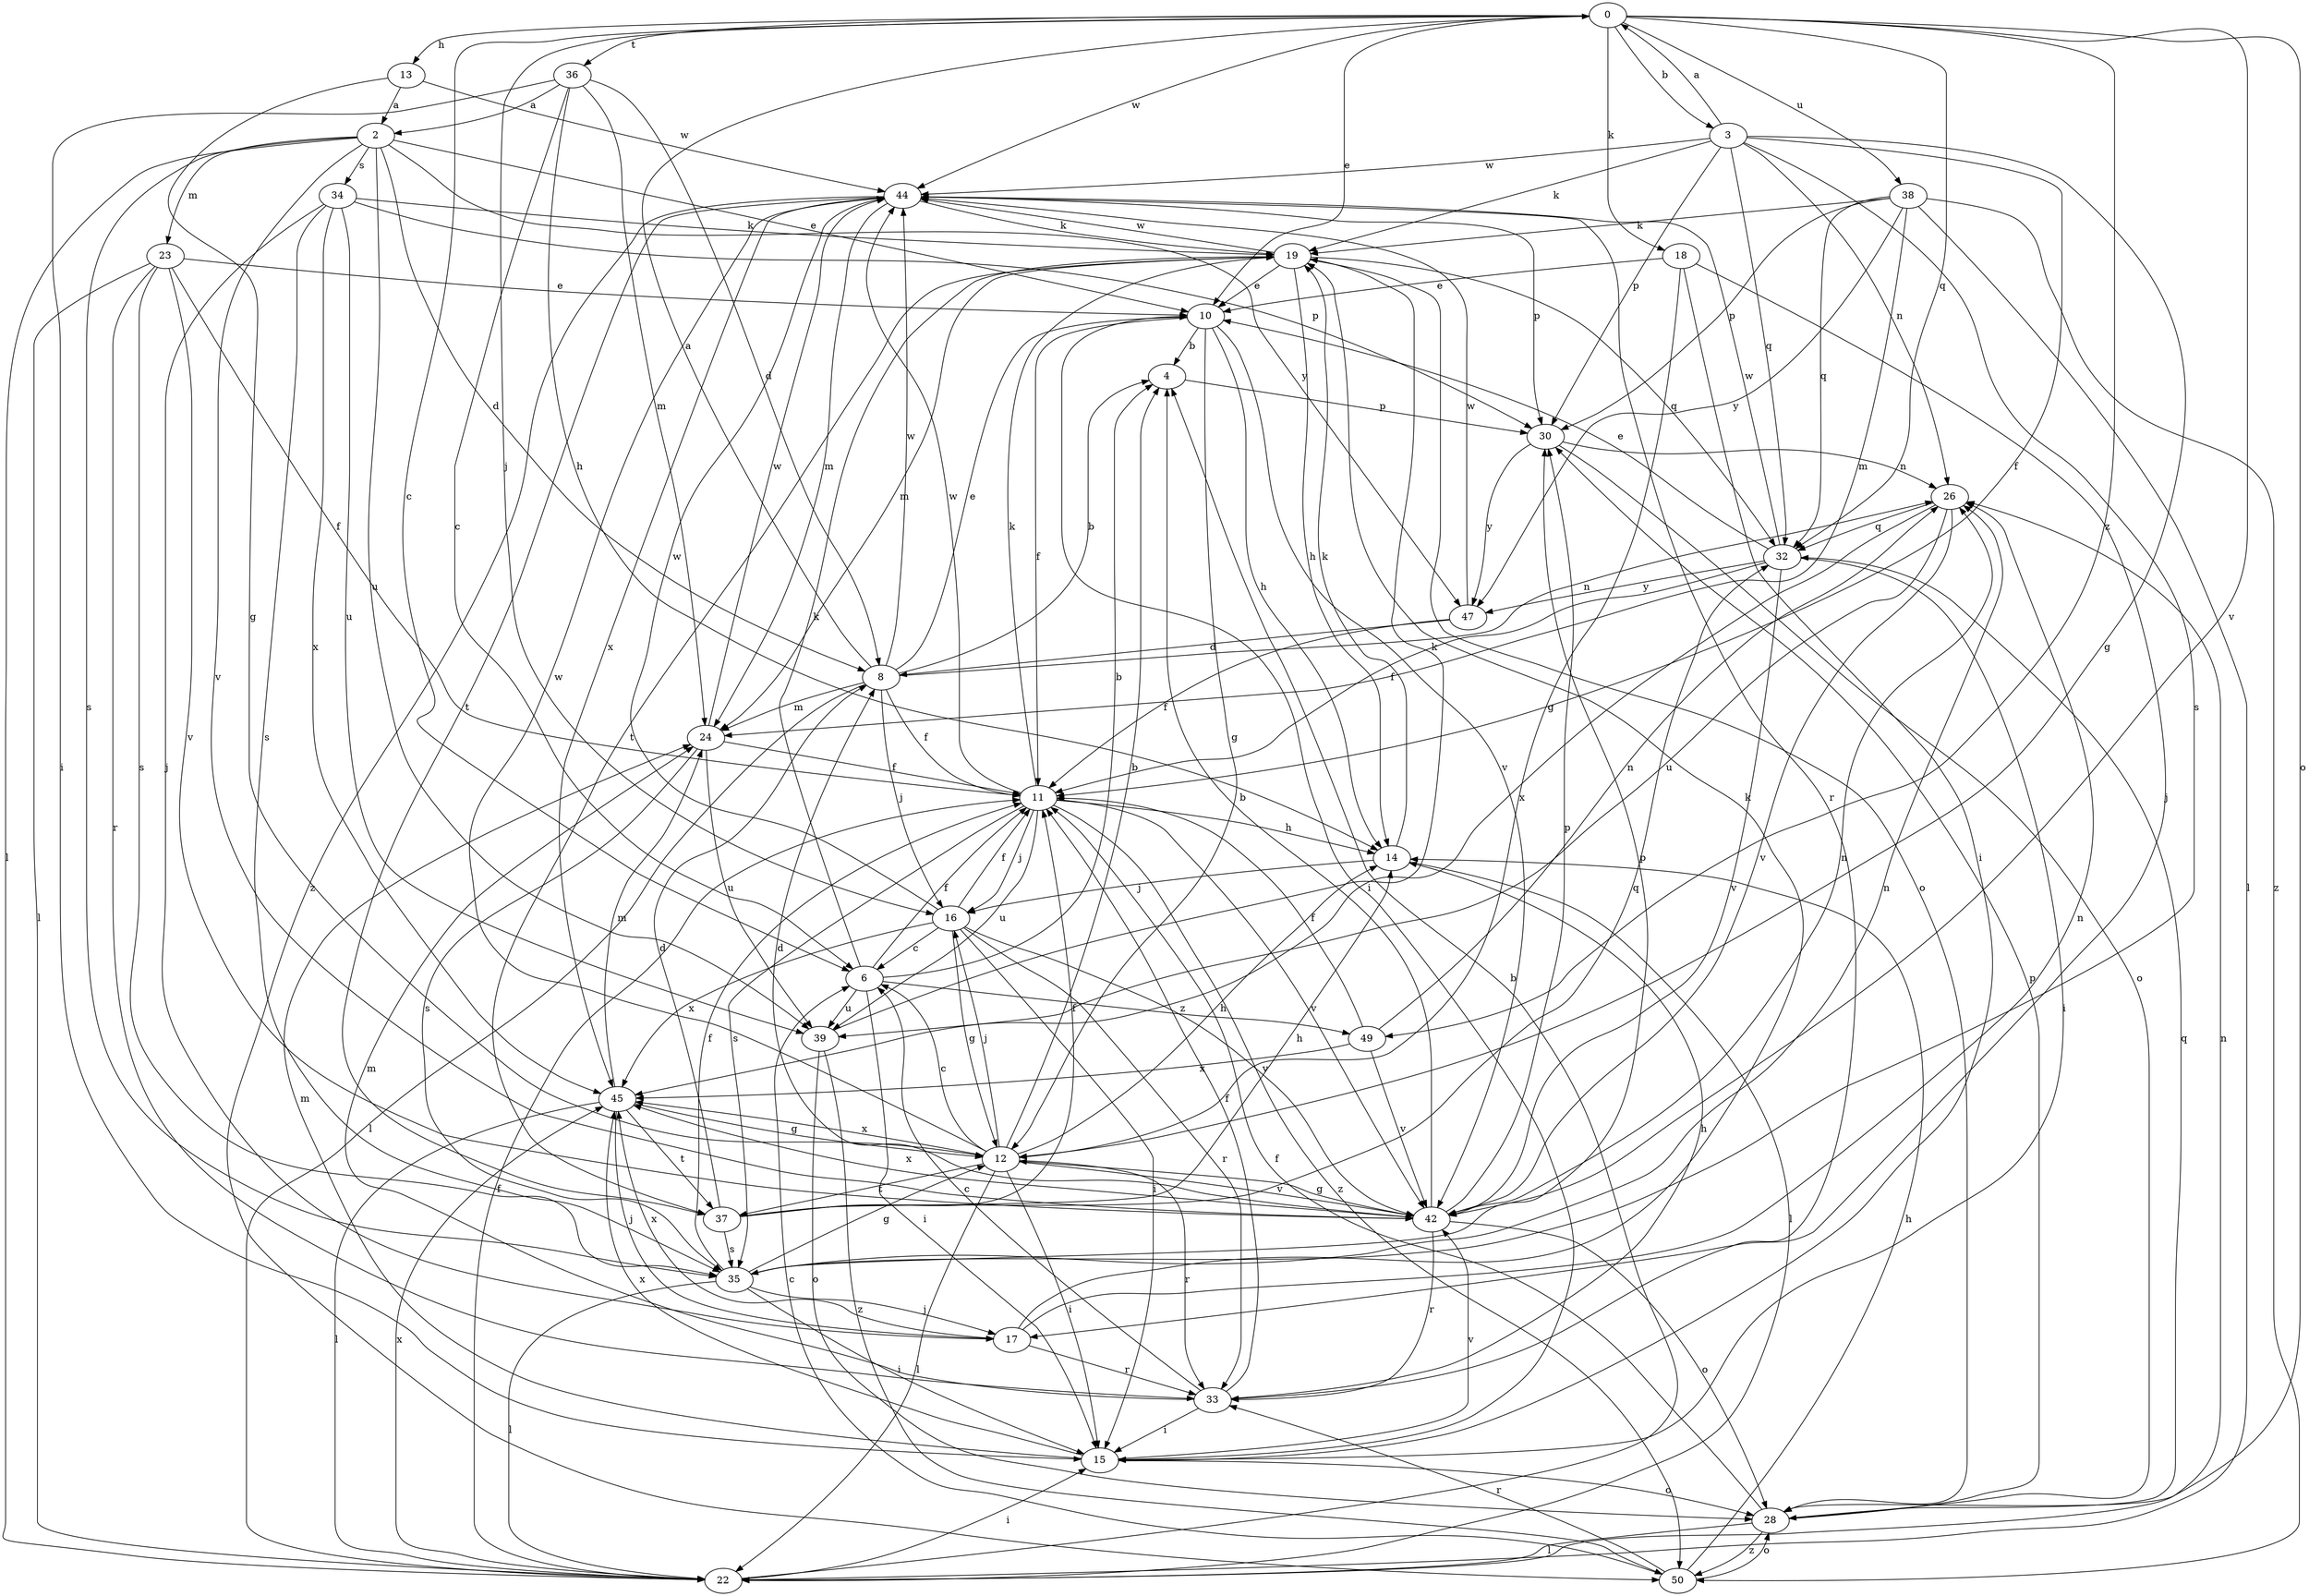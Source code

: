 strict digraph  {
0;
2;
3;
4;
6;
8;
10;
11;
12;
13;
14;
15;
16;
17;
18;
19;
22;
23;
24;
26;
28;
30;
32;
33;
34;
35;
36;
37;
38;
39;
42;
44;
45;
47;
49;
50;
0 -> 3  [label=b];
0 -> 6  [label=c];
0 -> 10  [label=e];
0 -> 13  [label=h];
0 -> 16  [label=j];
0 -> 18  [label=k];
0 -> 28  [label=o];
0 -> 32  [label=q];
0 -> 36  [label=t];
0 -> 38  [label=u];
0 -> 42  [label=v];
0 -> 44  [label=w];
0 -> 49  [label=z];
2 -> 8  [label=d];
2 -> 10  [label=e];
2 -> 22  [label=l];
2 -> 23  [label=m];
2 -> 34  [label=s];
2 -> 35  [label=s];
2 -> 39  [label=u];
2 -> 42  [label=v];
2 -> 47  [label=y];
3 -> 0  [label=a];
3 -> 11  [label=f];
3 -> 12  [label=g];
3 -> 19  [label=k];
3 -> 26  [label=n];
3 -> 30  [label=p];
3 -> 32  [label=q];
3 -> 35  [label=s];
3 -> 44  [label=w];
4 -> 30  [label=p];
6 -> 4  [label=b];
6 -> 11  [label=f];
6 -> 15  [label=i];
6 -> 19  [label=k];
6 -> 39  [label=u];
6 -> 49  [label=z];
8 -> 0  [label=a];
8 -> 4  [label=b];
8 -> 10  [label=e];
8 -> 11  [label=f];
8 -> 16  [label=j];
8 -> 22  [label=l];
8 -> 24  [label=m];
8 -> 26  [label=n];
8 -> 44  [label=w];
10 -> 4  [label=b];
10 -> 11  [label=f];
10 -> 12  [label=g];
10 -> 14  [label=h];
10 -> 15  [label=i];
10 -> 42  [label=v];
11 -> 14  [label=h];
11 -> 16  [label=j];
11 -> 19  [label=k];
11 -> 35  [label=s];
11 -> 39  [label=u];
11 -> 42  [label=v];
11 -> 44  [label=w];
11 -> 50  [label=z];
12 -> 4  [label=b];
12 -> 6  [label=c];
12 -> 14  [label=h];
12 -> 15  [label=i];
12 -> 16  [label=j];
12 -> 22  [label=l];
12 -> 33  [label=r];
12 -> 37  [label=t];
12 -> 42  [label=v];
12 -> 44  [label=w];
12 -> 45  [label=x];
13 -> 2  [label=a];
13 -> 12  [label=g];
13 -> 44  [label=w];
14 -> 16  [label=j];
14 -> 19  [label=k];
14 -> 22  [label=l];
15 -> 24  [label=m];
15 -> 28  [label=o];
15 -> 42  [label=v];
15 -> 45  [label=x];
16 -> 6  [label=c];
16 -> 11  [label=f];
16 -> 12  [label=g];
16 -> 15  [label=i];
16 -> 33  [label=r];
16 -> 42  [label=v];
16 -> 44  [label=w];
16 -> 45  [label=x];
17 -> 19  [label=k];
17 -> 26  [label=n];
17 -> 33  [label=r];
17 -> 45  [label=x];
18 -> 10  [label=e];
18 -> 12  [label=g];
18 -> 15  [label=i];
18 -> 17  [label=j];
19 -> 10  [label=e];
19 -> 14  [label=h];
19 -> 24  [label=m];
19 -> 28  [label=o];
19 -> 32  [label=q];
19 -> 37  [label=t];
19 -> 44  [label=w];
22 -> 4  [label=b];
22 -> 11  [label=f];
22 -> 15  [label=i];
22 -> 26  [label=n];
22 -> 45  [label=x];
23 -> 10  [label=e];
23 -> 11  [label=f];
23 -> 22  [label=l];
23 -> 33  [label=r];
23 -> 35  [label=s];
23 -> 42  [label=v];
24 -> 11  [label=f];
24 -> 35  [label=s];
24 -> 39  [label=u];
24 -> 44  [label=w];
26 -> 32  [label=q];
26 -> 39  [label=u];
26 -> 42  [label=v];
26 -> 45  [label=x];
28 -> 11  [label=f];
28 -> 22  [label=l];
28 -> 30  [label=p];
28 -> 32  [label=q];
28 -> 50  [label=z];
30 -> 26  [label=n];
30 -> 28  [label=o];
30 -> 47  [label=y];
32 -> 10  [label=e];
32 -> 11  [label=f];
32 -> 15  [label=i];
32 -> 42  [label=v];
32 -> 44  [label=w];
32 -> 47  [label=y];
33 -> 6  [label=c];
33 -> 11  [label=f];
33 -> 14  [label=h];
33 -> 15  [label=i];
33 -> 24  [label=m];
34 -> 17  [label=j];
34 -> 19  [label=k];
34 -> 30  [label=p];
34 -> 35  [label=s];
34 -> 39  [label=u];
34 -> 45  [label=x];
35 -> 11  [label=f];
35 -> 12  [label=g];
35 -> 15  [label=i];
35 -> 17  [label=j];
35 -> 22  [label=l];
35 -> 26  [label=n];
35 -> 30  [label=p];
36 -> 2  [label=a];
36 -> 6  [label=c];
36 -> 8  [label=d];
36 -> 14  [label=h];
36 -> 15  [label=i];
36 -> 24  [label=m];
37 -> 8  [label=d];
37 -> 11  [label=f];
37 -> 14  [label=h];
37 -> 32  [label=q];
37 -> 35  [label=s];
38 -> 19  [label=k];
38 -> 22  [label=l];
38 -> 24  [label=m];
38 -> 30  [label=p];
38 -> 32  [label=q];
38 -> 47  [label=y];
38 -> 50  [label=z];
39 -> 19  [label=k];
39 -> 28  [label=o];
39 -> 50  [label=z];
42 -> 4  [label=b];
42 -> 8  [label=d];
42 -> 12  [label=g];
42 -> 26  [label=n];
42 -> 28  [label=o];
42 -> 30  [label=p];
42 -> 33  [label=r];
42 -> 45  [label=x];
44 -> 19  [label=k];
44 -> 24  [label=m];
44 -> 30  [label=p];
44 -> 33  [label=r];
44 -> 37  [label=t];
44 -> 45  [label=x];
44 -> 50  [label=z];
45 -> 12  [label=g];
45 -> 17  [label=j];
45 -> 22  [label=l];
45 -> 24  [label=m];
45 -> 37  [label=t];
47 -> 8  [label=d];
47 -> 11  [label=f];
47 -> 44  [label=w];
49 -> 11  [label=f];
49 -> 26  [label=n];
49 -> 42  [label=v];
49 -> 45  [label=x];
50 -> 6  [label=c];
50 -> 14  [label=h];
50 -> 28  [label=o];
50 -> 33  [label=r];
}

